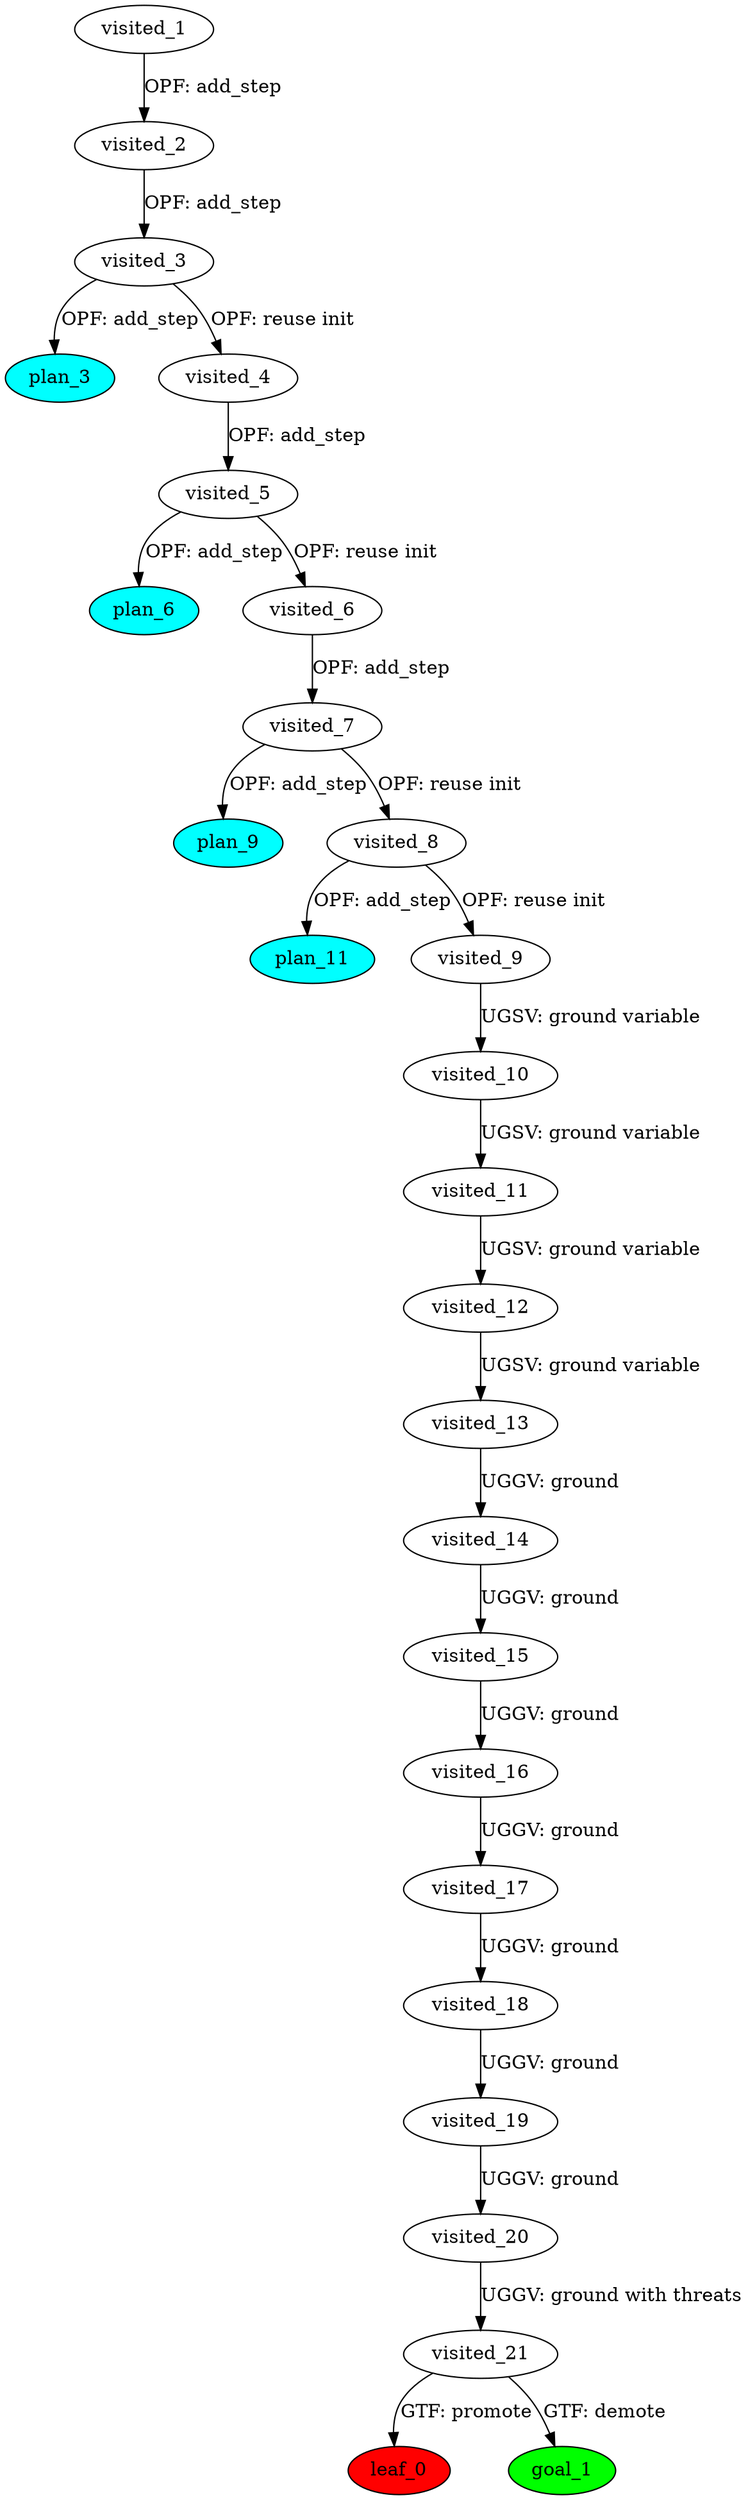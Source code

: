 digraph {
	"2cce0f8b-db29-92fd-4d6e-ce8fdf9c3483" [label=plan_0 fillcolor=cyan style=filled]
	"2cce0f8b-db29-92fd-4d6e-ce8fdf9c3483" [label=visited_1 fillcolor=white style=filled]
	"5ed2c6f0-f809-f455-e987-3912d175a1a7" [label=plan_1 fillcolor=cyan style=filled]
	"2cce0f8b-db29-92fd-4d6e-ce8fdf9c3483" -> "5ed2c6f0-f809-f455-e987-3912d175a1a7" [label="OPF: add_step"]
	"5ed2c6f0-f809-f455-e987-3912d175a1a7" [label=visited_2 fillcolor=white style=filled]
	"fe97b42e-fc9a-1250-8d00-37f6f5c1ee67" [label=plan_2 fillcolor=cyan style=filled]
	"5ed2c6f0-f809-f455-e987-3912d175a1a7" -> "fe97b42e-fc9a-1250-8d00-37f6f5c1ee67" [label="OPF: add_step"]
	"fe97b42e-fc9a-1250-8d00-37f6f5c1ee67" [label=visited_3 fillcolor=white style=filled]
	"f6bcaafe-4c96-b264-2d18-e78b14ba480c" [label=plan_3 fillcolor=cyan style=filled]
	"fe97b42e-fc9a-1250-8d00-37f6f5c1ee67" -> "f6bcaafe-4c96-b264-2d18-e78b14ba480c" [label="OPF: add_step"]
	"e2778bde-31e0-273c-533b-6798a0ef6236" [label=plan_4 fillcolor=cyan style=filled]
	"fe97b42e-fc9a-1250-8d00-37f6f5c1ee67" -> "e2778bde-31e0-273c-533b-6798a0ef6236" [label="OPF: reuse init"]
	"e2778bde-31e0-273c-533b-6798a0ef6236" [label=visited_4 fillcolor=white style=filled]
	"1c393ff3-afa3-041e-bbcc-48bc8b662cb7" [label=plan_5 fillcolor=cyan style=filled]
	"e2778bde-31e0-273c-533b-6798a0ef6236" -> "1c393ff3-afa3-041e-bbcc-48bc8b662cb7" [label="OPF: add_step"]
	"1c393ff3-afa3-041e-bbcc-48bc8b662cb7" [label=visited_5 fillcolor=white style=filled]
	"fdf07191-b000-f5c4-0c29-3e6b9feca8a8" [label=plan_6 fillcolor=cyan style=filled]
	"1c393ff3-afa3-041e-bbcc-48bc8b662cb7" -> "fdf07191-b000-f5c4-0c29-3e6b9feca8a8" [label="OPF: add_step"]
	"e47abc55-ac5a-e280-beb4-3baebe92e241" [label=plan_7 fillcolor=cyan style=filled]
	"1c393ff3-afa3-041e-bbcc-48bc8b662cb7" -> "e47abc55-ac5a-e280-beb4-3baebe92e241" [label="OPF: reuse init"]
	"e47abc55-ac5a-e280-beb4-3baebe92e241" [label=visited_6 fillcolor=white style=filled]
	"07c749fb-7b24-5936-6159-68102890c547" [label=plan_8 fillcolor=cyan style=filled]
	"e47abc55-ac5a-e280-beb4-3baebe92e241" -> "07c749fb-7b24-5936-6159-68102890c547" [label="OPF: add_step"]
	"07c749fb-7b24-5936-6159-68102890c547" [label=visited_7 fillcolor=white style=filled]
	"00f5f5a6-0310-8efe-dfba-142fe75583f5" [label=plan_9 fillcolor=cyan style=filled]
	"07c749fb-7b24-5936-6159-68102890c547" -> "00f5f5a6-0310-8efe-dfba-142fe75583f5" [label="OPF: add_step"]
	"b24523b1-349e-eb22-e040-f9e953c58058" [label=plan_10 fillcolor=cyan style=filled]
	"07c749fb-7b24-5936-6159-68102890c547" -> "b24523b1-349e-eb22-e040-f9e953c58058" [label="OPF: reuse init"]
	"b24523b1-349e-eb22-e040-f9e953c58058" [label=visited_8 fillcolor=white style=filled]
	"d8663582-b821-cbb9-0354-0704af121a9d" [label=plan_11 fillcolor=cyan style=filled]
	"b24523b1-349e-eb22-e040-f9e953c58058" -> "d8663582-b821-cbb9-0354-0704af121a9d" [label="OPF: add_step"]
	"c29cf031-a1d6-a1c5-772d-dcb153b85aa9" [label=plan_12 fillcolor=cyan style=filled]
	"b24523b1-349e-eb22-e040-f9e953c58058" -> "c29cf031-a1d6-a1c5-772d-dcb153b85aa9" [label="OPF: reuse init"]
	"c29cf031-a1d6-a1c5-772d-dcb153b85aa9" [label=visited_9 fillcolor=white style=filled]
	"0c205e60-043b-8323-1a72-76ecd70eb656" [label=plan_13 fillcolor=cyan style=filled]
	"c29cf031-a1d6-a1c5-772d-dcb153b85aa9" -> "0c205e60-043b-8323-1a72-76ecd70eb656" [label="UGSV: ground variable"]
	"0c205e60-043b-8323-1a72-76ecd70eb656" [label=visited_10 fillcolor=white style=filled]
	"39be519e-e026-5240-8609-af348987b3e0" [label=plan_14 fillcolor=cyan style=filled]
	"0c205e60-043b-8323-1a72-76ecd70eb656" -> "39be519e-e026-5240-8609-af348987b3e0" [label="UGSV: ground variable"]
	"39be519e-e026-5240-8609-af348987b3e0" [label=visited_11 fillcolor=white style=filled]
	"935e1823-2a6d-b2de-c81a-ccd19d96b98a" [label=plan_15 fillcolor=cyan style=filled]
	"39be519e-e026-5240-8609-af348987b3e0" -> "935e1823-2a6d-b2de-c81a-ccd19d96b98a" [label="UGSV: ground variable"]
	"935e1823-2a6d-b2de-c81a-ccd19d96b98a" [label=visited_12 fillcolor=white style=filled]
	"a0d3f12d-30f9-5dc7-55ec-ecc170753a38" [label=plan_16 fillcolor=cyan style=filled]
	"935e1823-2a6d-b2de-c81a-ccd19d96b98a" -> "a0d3f12d-30f9-5dc7-55ec-ecc170753a38" [label="UGSV: ground variable"]
	"a0d3f12d-30f9-5dc7-55ec-ecc170753a38" [label=visited_13 fillcolor=white style=filled]
	"e5af5c4d-3444-ea3f-d8d3-21aa3636f5f2" [label=plan_17 fillcolor=cyan style=filled]
	"a0d3f12d-30f9-5dc7-55ec-ecc170753a38" -> "e5af5c4d-3444-ea3f-d8d3-21aa3636f5f2" [label="UGGV: ground"]
	"e5af5c4d-3444-ea3f-d8d3-21aa3636f5f2" [label=visited_14 fillcolor=white style=filled]
	"7b4f61fe-8c5d-a44e-4001-d48627a12cf6" [label=plan_18 fillcolor=cyan style=filled]
	"e5af5c4d-3444-ea3f-d8d3-21aa3636f5f2" -> "7b4f61fe-8c5d-a44e-4001-d48627a12cf6" [label="UGGV: ground"]
	"7b4f61fe-8c5d-a44e-4001-d48627a12cf6" [label=visited_15 fillcolor=white style=filled]
	"64d5327d-f7a5-5772-f167-284dd597943b" [label=plan_19 fillcolor=cyan style=filled]
	"7b4f61fe-8c5d-a44e-4001-d48627a12cf6" -> "64d5327d-f7a5-5772-f167-284dd597943b" [label="UGGV: ground"]
	"64d5327d-f7a5-5772-f167-284dd597943b" [label=visited_16 fillcolor=white style=filled]
	"112743c9-85dc-c4ba-fa7a-31d36e136b2d" [label=plan_20 fillcolor=cyan style=filled]
	"64d5327d-f7a5-5772-f167-284dd597943b" -> "112743c9-85dc-c4ba-fa7a-31d36e136b2d" [label="UGGV: ground"]
	"112743c9-85dc-c4ba-fa7a-31d36e136b2d" [label=visited_17 fillcolor=white style=filled]
	"062ba484-0af3-a04c-7a8f-bddecf8faafe" [label=plan_21 fillcolor=cyan style=filled]
	"112743c9-85dc-c4ba-fa7a-31d36e136b2d" -> "062ba484-0af3-a04c-7a8f-bddecf8faafe" [label="UGGV: ground"]
	"062ba484-0af3-a04c-7a8f-bddecf8faafe" [label=visited_18 fillcolor=white style=filled]
	"e7baa6ca-eb35-14df-f425-62b07f5ca2ed" [label=plan_22 fillcolor=cyan style=filled]
	"062ba484-0af3-a04c-7a8f-bddecf8faafe" -> "e7baa6ca-eb35-14df-f425-62b07f5ca2ed" [label="UGGV: ground"]
	"e7baa6ca-eb35-14df-f425-62b07f5ca2ed" [label=visited_19 fillcolor=white style=filled]
	"a9b5b239-d898-4363-db89-a46f4753c87e" [label=plan_23 fillcolor=cyan style=filled]
	"e7baa6ca-eb35-14df-f425-62b07f5ca2ed" -> "a9b5b239-d898-4363-db89-a46f4753c87e" [label="UGGV: ground"]
	"a9b5b239-d898-4363-db89-a46f4753c87e" [label=visited_20 fillcolor=white style=filled]
	"4011e037-e4d3-98a1-3d97-4be76b45b878" [label=plan_24 fillcolor=cyan style=filled]
	"a9b5b239-d898-4363-db89-a46f4753c87e" -> "4011e037-e4d3-98a1-3d97-4be76b45b878" [label="UGGV: ground with threats"]
	"4011e037-e4d3-98a1-3d97-4be76b45b878" [label=visited_21 fillcolor=white style=filled]
	"f5e74a8e-e12b-1251-1220-3b1e76cdc515" [label=plan_25 fillcolor=cyan style=filled]
	"4011e037-e4d3-98a1-3d97-4be76b45b878" -> "f5e74a8e-e12b-1251-1220-3b1e76cdc515" [label="GTF: promote"]
	"f47822d8-b3c7-f480-e941-9f2f645794c8" [label=plan_26 fillcolor=cyan style=filled]
	"4011e037-e4d3-98a1-3d97-4be76b45b878" -> "f47822d8-b3c7-f480-e941-9f2f645794c8" [label="GTF: demote"]
	"f5e74a8e-e12b-1251-1220-3b1e76cdc515" [label=visited_22 fillcolor=white style=filled]
	"f5e74a8e-e12b-1251-1220-3b1e76cdc515" [label=leaf_0 fillcolor=red style=filled]
	"f47822d8-b3c7-f480-e941-9f2f645794c8" [label=visited_23 fillcolor=white style=filled]
	"f47822d8-b3c7-f480-e941-9f2f645794c8" [label=goal_1 fillcolor=green style=filled]
}
